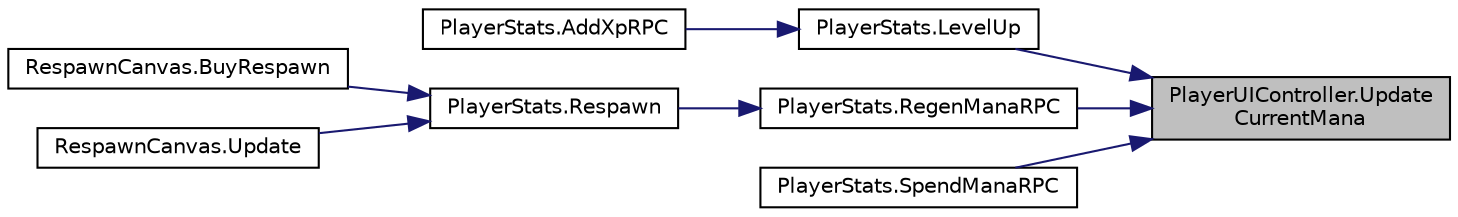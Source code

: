 digraph "PlayerUIController.UpdateCurrentMana"
{
 // INTERACTIVE_SVG=YES
 // LATEX_PDF_SIZE
  bgcolor="transparent";
  edge [fontname="Helvetica",fontsize="10",labelfontname="Helvetica",labelfontsize="10"];
  node [fontname="Helvetica",fontsize="10",shape=record];
  rankdir="RL";
  Node1 [label="PlayerUIController.Update\lCurrentMana",height=0.2,width=0.4,color="black", fillcolor="grey75", style="filled", fontcolor="black",tooltip="Sets the current MP value to the Image."];
  Node1 -> Node2 [dir="back",color="midnightblue",fontsize="10",style="solid",fontname="Helvetica"];
  Node2 [label="PlayerStats.LevelUp",height=0.2,width=0.4,color="black",URL="$class_player_stats.html#a75c908d1b8c5eb0b414db7ab99ceab9e",tooltip="Called whenever the player levels up."];
  Node2 -> Node3 [dir="back",color="midnightblue",fontsize="10",style="solid",fontname="Helvetica"];
  Node3 [label="PlayerStats.AddXpRPC",height=0.2,width=0.4,color="black",URL="$class_player_stats.html#af74a866a9312c345f3cd03235be2f329",tooltip=" "];
  Node1 -> Node4 [dir="back",color="midnightblue",fontsize="10",style="solid",fontname="Helvetica"];
  Node4 [label="PlayerStats.RegenManaRPC",height=0.2,width=0.4,color="black",URL="$class_player_stats.html#a0348bfd846a1fb5122239414e9ec558b",tooltip=" "];
  Node4 -> Node5 [dir="back",color="midnightblue",fontsize="10",style="solid",fontname="Helvetica"];
  Node5 [label="PlayerStats.Respawn",height=0.2,width=0.4,color="black",URL="$class_player_stats.html#a27fb46ca044608f34db45eb95ac16b4c",tooltip="This is triggered when the player respawns."];
  Node5 -> Node6 [dir="back",color="midnightblue",fontsize="10",style="solid",fontname="Helvetica"];
  Node6 [label="RespawnCanvas.BuyRespawn",height=0.2,width=0.4,color="black",URL="$class_respawn_canvas.html#aeb8465a7dc3b9f4fe6a36afc1c8bcf9a",tooltip=" "];
  Node5 -> Node7 [dir="back",color="midnightblue",fontsize="10",style="solid",fontname="Helvetica"];
  Node7 [label="RespawnCanvas.Update",height=0.2,width=0.4,color="black",URL="$class_respawn_canvas.html#a272c2f78c7bfbeb481fcb4b737fe446c",tooltip=" "];
  Node1 -> Node8 [dir="back",color="midnightblue",fontsize="10",style="solid",fontname="Helvetica"];
  Node8 [label="PlayerStats.SpendManaRPC",height=0.2,width=0.4,color="black",URL="$class_player_stats.html#adb29a13d34d6e2880a34d67340b8b74a",tooltip=" "];
}
